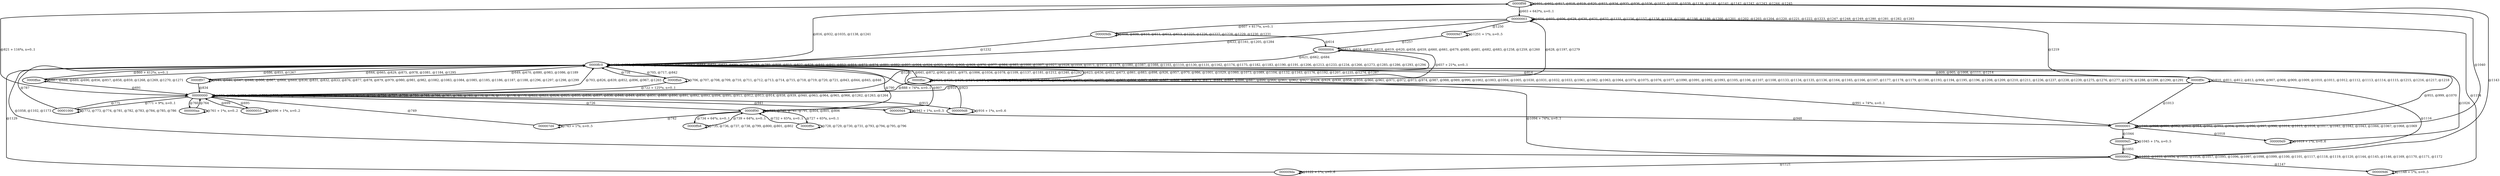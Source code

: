 digraph G {
        node [style=rounded, penwidth=3, fontsize=20, shape=oval];
        "0000ff98" -> "0000ff98" [label="@601, @602, @817, @818, @819, @820, @933, @934, @935, @936, @1036, @1037, @1038, @1039, @1139, @1140, @1141, @1142, @1242, @1243, @1244, @1245", color=black,arrowsize=1,style=bold,penwidth=3,fontsize=20];
"0000ff98" -> "00000003" [label="@603 + 643*n, n=0..1", color=black,arrowsize=1,style=bold,penwidth=3,fontsize=20];
"00000003" -> "00000003" [label="@604, @605, @606, @629, @630, @631, @632, @1155, @1156, @1157, @1158, @1159, @1160, @1198, @1199, @1200, @1201, @1202, @1203, @1204, @1220, @1221, @1222, @1223, @1247, @1248, @1249, @1280, @1281, @1282, @1283", color=black,arrowsize=1,style=bold,penwidth=3,fontsize=20];
"00000003" -> "000009db" [label="@607 + 617*n, n=0..1", color=black,arrowsize=1,style=bold,penwidth=3,fontsize=20];
"000009db" -> "000009db" [label="@608, @609, @610, @611, @612, @613, @1225, @1226, @1227, @1228, @1229, @1230, @1231", color=black,arrowsize=1,style=bold,penwidth=3,fontsize=20];
"000009db" -> "00000004" [label="@614", color=black,arrowsize=1,style=bold,penwidth=3,fontsize=20];
"00000004" -> "00000004" [label="@615, @616, @617, @618, @619, @620, @658, @659, @660, @661, @679, @680, @681, @682, @683, @1258, @1259, @1260", color=black,arrowsize=1,style=bold,penwidth=3,fontsize=20];
"00000004" -> "0000ffc0" [label="@621, @662, @684", color=black,arrowsize=1,style=bold,penwidth=3,fontsize=20];
"0000ffc0" -> "0000ffc0" [label="@622, @634, @635, @642, @643, @650, @651, @663, @664, @671, @672, @685, @704, @788, @789, @808, @815, @827, @828, @840, @841, @853, @854, @873, @874, @881, @882, @897, @904, @924, @925, @956, @968, @969, @976, @977, @984, @985, @1000, @1007, @1027, @1028, @1059, @1071, @1072, @1079, @1080, @1087, @1088, @1103, @1110, @1130, @1131, @1162, @1174, @1175, @1182, @1183, @1190, @1191, @1206, @1213, @1233, @1234, @1266, @1273, @1285, @1286, @1293, @1294", color=black,arrowsize=1,style=bold,penwidth=3,fontsize=20];
"0000ffc0" -> "0000ffac" [label="@623, @636, @652, @673, @861, @883, @898, @926, @957, @970, @986, @1001, @1029, @1060, @1073, @1089, @1104, @1132, @1163, @1176, @1192, @1207, @1235, @1274, @1287", color=black,arrowsize=1,style=bold,penwidth=3,fontsize=20];
"0000ffac" -> "0000ffac" [label="@624, @625, @626, @627, @637, @638, @639, @640, @653, @654, @655, @656, @674, @675, @676, @677, @862, @863, @864, @865, @866, @867, @868, @869, @870, @871, @884, @885, @886, @887, @899, @900, @901, @902, @927, @928, @929, @930, @958, @959, @960, @961, @971, @972, @973, @974, @987, @988, @989, @990, @1002, @1003, @1004, @1005, @1030, @1031, @1032, @1033, @1061, @1062, @1063, @1064, @1074, @1075, @1076, @1077, @1090, @1091, @1092, @1093, @1105, @1106, @1107, @1108, @1133, @1134, @1135, @1136, @1164, @1165, @1166, @1167, @1177, @1178, @1179, @1180, @1193, @1194, @1195, @1196, @1208, @1209, @1210, @1211, @1236, @1237, @1238, @1239, @1275, @1276, @1277, @1278, @1288, @1289, @1290, @1291", color=black,arrowsize=1,style=bold,penwidth=3,fontsize=20];
"0000ffac" -> "00000003" [label="@628, @1197, @1279", color=black,arrowsize=1,style=bold,penwidth=3,fontsize=20];
"00000003" -> "0000ffc0" [label="@633, @1161, @1205, @1284", color=black,arrowsize=1,style=bold,penwidth=3,fontsize=20];
"0000ffac" -> "0000ffc0" [label="@641, @872, @903, @931, @975, @1006, @1034, @1078, @1109, @1137, @1181, @1212, @1240, @1292", color=black,arrowsize=1,style=bold,penwidth=3,fontsize=20];
"0000ffc0" -> "0000ff97" [label="@644, @665, @829, @875, @978, @1081, @1184, @1295", color=black,arrowsize=1,style=bold,penwidth=3,fontsize=20];
"0000ff97" -> "0000ff97" [label="@645, @646, @647, @648, @666, @667, @668, @669, @830, @831, @832, @833, @876, @877, @878, @879, @979, @980, @981, @982, @1082, @1083, @1084, @1085, @1185, @1186, @1187, @1188, @1296, @1297, @1298, @1299", color=black,arrowsize=1,style=bold,penwidth=3,fontsize=20];
"0000ff97" -> "0000ffc0" [label="@649, @670, @880, @983, @1086, @1189", color=black,arrowsize=1,style=bold,penwidth=3,fontsize=20];
"0000ffac" -> "00000004" [label="@657 + 21*n, n=0..1", color=black,arrowsize=1,style=bold,penwidth=3,fontsize=20];
"0000ffc0" -> "0000ffaa" [label="@686, @855, @1267", color=black,arrowsize=1,style=bold,penwidth=3,fontsize=20];
"0000ffaa" -> "0000ffaa" [label="@687, @688, @689, @690, @856, @857, @858, @859, @1268, @1269, @1270, @1271", color=black,arrowsize=1,style=bold,penwidth=3,fontsize=20];
"0000ffaa" -> "00000000" [label="@691", color=black,arrowsize=1,style=bold,penwidth=3,fontsize=20];
"00000000" -> "00000000" [label="@692, @693, @694, @700, @701, @702, @723, @724, @725, @750, @751, @752, @753, @754, @755, @756, @757, @758, @759, @765, @766, @767, @768, @769, @770, @776, @777, @778, @779, @822, @823, @824, @825, @835, @836, @837, @838, @848, @849, @850, @851, @889, @890, @891, @892, @893, @894, @895, @911, @912, @913, @914, @938, @939, @940, @963, @964, @965, @966, @1262, @1263, @1264", color=black,arrowsize=1,style=bold,penwidth=3,fontsize=20];
"00000000" -> "00000055" [label="@695", color=black,arrowsize=1,style=bold,penwidth=3,fontsize=20];
"00000055" -> "00000055" [label="@696 + 1*n, n=0..2", color=black,arrowsize=1,style=bold,penwidth=3,fontsize=20];
"00000055" -> "00000000" [label="@699", color=black,arrowsize=1,style=bold,penwidth=3,fontsize=20];
"00000000" -> "0000ffc0" [label="@703, @826, @839, @852, @896, @967, @1265", color=black,arrowsize=1,style=bold,penwidth=3,fontsize=20];
"0000ffc0" -> "0000ffab" [label="@705, @717, @842", color=black,arrowsize=1,style=bold,penwidth=3,fontsize=20];
"0000ffab" -> "0000ffab" [label="@706, @707, @708, @709, @710, @711, @712, @713, @714, @715, @718, @719, @720, @721, @843, @844, @845, @846", color=black,arrowsize=1,style=bold,penwidth=3,fontsize=20];
"0000ffab" -> "0000ffc0" [label="@716", color=black,arrowsize=1,style=bold,penwidth=3,fontsize=20];
"0000ffab" -> "00000000" [label="@722 + 125*n, n=0..1", color=black,arrowsize=1,style=bold,penwidth=3,fontsize=20];
"00000000" -> "0000ff90" [label="@726", color=black,arrowsize=1,style=bold,penwidth=3,fontsize=20];
"0000ff90" -> "0000ffbc" [label="@727 + 65*n, n=0..1", color=black,arrowsize=1,style=bold,penwidth=3,fontsize=20];
"0000ffbc" -> "0000ffbc" [label="@728, @729, @730, @731, @793, @794, @795, @796", color=black,arrowsize=1,style=bold,penwidth=3,fontsize=20];
"0000ffbc" -> "0000ff90" [label="@732 + 65*n, n=0..1", color=black,arrowsize=1,style=bold,penwidth=3,fontsize=20];
"0000ff90" -> "0000ff90" [label="@733, @740, @741, @791, @804, @805, @806", color=black,arrowsize=1,style=bold,penwidth=3,fontsize=20];
"0000ff90" -> "0000ffb8" [label="@734 + 64*n, n=0..1", color=black,arrowsize=1,style=bold,penwidth=3,fontsize=20];
"0000ffb8" -> "0000ffb8" [label="@735, @736, @737, @738, @799, @800, @801, @802", color=black,arrowsize=1,style=bold,penwidth=3,fontsize=20];
"0000ffb8" -> "0000ff90" [label="@739 + 64*n, n=0..1", color=black,arrowsize=1,style=bold,penwidth=3,fontsize=20];
"0000ff90" -> "000007d4" [label="@742", color=black,arrowsize=1,style=bold,penwidth=3,fontsize=20];
"000007d4" -> "000007d4" [label="@743 + 1*n, n=0..5", color=black,arrowsize=1,style=bold,penwidth=3,fontsize=20];
"000007d4" -> "00000000" [label="@749", color=black,arrowsize=1,style=bold,penwidth=3,fontsize=20];
"00000000" -> "000000aa" [label="@760", color=black,arrowsize=1,style=bold,penwidth=3,fontsize=20];
"000000aa" -> "000000aa" [label="@761 + 1*n, n=0..2", color=black,arrowsize=1,style=bold,penwidth=3,fontsize=20];
"000000aa" -> "00000000" [label="@764", color=black,arrowsize=1,style=bold,penwidth=3,fontsize=20];
"00000000" -> "00001000" [label="@771 + 9*n, n=0..1", color=black,arrowsize=1,style=bold,penwidth=3,fontsize=20];
"00001000" -> "00001000" [label="@772, @773, @774, @781, @782, @783, @784, @785, @786", color=black,arrowsize=1,style=bold,penwidth=3,fontsize=20];
"00001000" -> "00000000" [label="@775", color=black,arrowsize=1,style=bold,penwidth=3,fontsize=20];
"00001000" -> "0000ffc0" [label="@787", color=black,arrowsize=1,style=bold,penwidth=3,fontsize=20];
"0000ffc0" -> "0000ff90" [label="@790", color=black,arrowsize=1,style=bold,penwidth=3,fontsize=20];
"0000ff90" -> "0000ffc0" [label="@807", color=black,arrowsize=1,style=bold,penwidth=3,fontsize=20];
"0000ffc0" -> "0000ff9c" [label="@809, @905, @1008, @1111, @1214", color=black,arrowsize=1,style=bold,penwidth=3,fontsize=20];
"0000ff9c" -> "0000ff9c" [label="@810, @811, @812, @813, @906, @907, @908, @909, @1009, @1010, @1011, @1012, @1112, @1113, @1114, @1115, @1215, @1216, @1217, @1218", color=black,arrowsize=1,style=bold,penwidth=3,fontsize=20];
"0000ff9c" -> "0000ffc0" [label="@814", color=black,arrowsize=1,style=bold,penwidth=3,fontsize=20];
"0000ffc0" -> "0000ff98" [label="@816, @932, @1035, @1138, @1241", color=black,arrowsize=1,style=bold,penwidth=3,fontsize=20];
"0000ff98" -> "00000000" [label="@821 + 116*n, n=0..1", color=black,arrowsize=1,style=bold,penwidth=3,fontsize=20];
"0000ff97" -> "00000000" [label="@834", color=black,arrowsize=1,style=bold,penwidth=3,fontsize=20];
"0000ffaa" -> "0000ffc0" [label="@860 + 412*n, n=0..1", color=black,arrowsize=1,style=bold,penwidth=3,fontsize=20];
"0000ffac" -> "00000000" [label="@888 + 74*n, n=0..1", color=black,arrowsize=1,style=bold,penwidth=3,fontsize=20];
"0000ff9c" -> "00000000" [label="@910", color=black,arrowsize=1,style=bold,penwidth=3,fontsize=20];
"00000000" -> "000009d8" [label="@915", color=black,arrowsize=1,style=bold,penwidth=3,fontsize=20];
"000009d8" -> "000009d8" [label="@916 + 1*n, n=0..6", color=black,arrowsize=1,style=bold,penwidth=3,fontsize=20];
"000009d8" -> "0000ffc0" [label="@923", color=black,arrowsize=1,style=bold,penwidth=3,fontsize=20];
"00000000" -> "000009d4" [label="@941", color=black,arrowsize=1,style=bold,penwidth=3,fontsize=20];
"000009d4" -> "000009d4" [label="@942 + 1*n, n=0..5", color=black,arrowsize=1,style=bold,penwidth=3,fontsize=20];
"000009d4" -> "00000001" [label="@948", color=black,arrowsize=1,style=bold,penwidth=3,fontsize=20];
"00000001" -> "00000001" [label="@949, @950, @951, @952, @953, @954, @992, @993, @994, @995, @996, @997, @998, @1014, @1015, @1016, @1017, @1041, @1042, @1043, @1066, @1067, @1068, @1069", color=black,arrowsize=1,style=bold,penwidth=3,fontsize=20];
"00000001" -> "0000ffc0" [label="@955, @999, @1070", color=black,arrowsize=1,style=bold,penwidth=3,fontsize=20];
"0000ffac" -> "00000001" [label="@991 + 74*n, n=0..1", color=black,arrowsize=1,style=bold,penwidth=3,fontsize=20];
"0000ff9c" -> "00000001" [label="@1013", color=black,arrowsize=1,style=bold,penwidth=3,fontsize=20];
"00000001" -> "000009d9" [label="@1018", color=black,arrowsize=1,style=bold,penwidth=3,fontsize=20];
"000009d9" -> "000009d9" [label="@1019 + 1*n, n=0..6", color=black,arrowsize=1,style=bold,penwidth=3,fontsize=20];
"000009d9" -> "0000ffc0" [label="@1026", color=black,arrowsize=1,style=bold,penwidth=3,fontsize=20];
"0000ff98" -> "00000001" [label="@1040", color=black,arrowsize=1,style=bold,penwidth=3,fontsize=20];
"00000001" -> "000009d5" [label="@1044", color=black,arrowsize=1,style=bold,penwidth=3,fontsize=20];
"000009d5" -> "000009d5" [label="@1045 + 1*n, n=0..5", color=black,arrowsize=1,style=bold,penwidth=3,fontsize=20];
"000009d5" -> "00000002" [label="@1051", color=black,arrowsize=1,style=bold,penwidth=3,fontsize=20];
"00000002" -> "00000002" [label="@1052, @1053, @1054, @1055, @1056, @1057, @1095, @1096, @1097, @1098, @1099, @1100, @1101, @1117, @1118, @1119, @1120, @1144, @1145, @1146, @1169, @1170, @1171, @1172", color=black,arrowsize=1,style=bold,penwidth=3,fontsize=20];
"00000002" -> "0000ffc0" [label="@1058, @1102, @1173", color=black,arrowsize=1,style=bold,penwidth=3,fontsize=20];
"0000ffac" -> "00000002" [label="@1094 + 74*n, n=0..1", color=black,arrowsize=1,style=bold,penwidth=3,fontsize=20];
"0000ff9c" -> "00000002" [label="@1116", color=black,arrowsize=1,style=bold,penwidth=3,fontsize=20];
"00000002" -> "000009da" [label="@1121", color=black,arrowsize=1,style=bold,penwidth=3,fontsize=20];
"000009da" -> "000009da" [label="@1122 + 1*n, n=0..6", color=black,arrowsize=1,style=bold,penwidth=3,fontsize=20];
"000009da" -> "0000ffc0" [label="@1129", color=black,arrowsize=1,style=bold,penwidth=3,fontsize=20];
"0000ff98" -> "00000002" [label="@1143", color=black,arrowsize=1,style=bold,penwidth=3,fontsize=20];
"00000002" -> "000009d6" [label="@1147", color=black,arrowsize=1,style=bold,penwidth=3,fontsize=20];
"000009d6" -> "000009d6" [label="@1148 + 1*n, n=0..5", color=black,arrowsize=1,style=bold,penwidth=3,fontsize=20];
"000009d6" -> "00000003" [label="@1154", color=black,arrowsize=1,style=bold,penwidth=3,fontsize=20];
"0000ff9c" -> "00000003" [label="@1219", color=black,arrowsize=1,style=bold,penwidth=3,fontsize=20];
"000009db" -> "0000ffc0" [label="@1232", color=black,arrowsize=1,style=bold,penwidth=3,fontsize=20];
"00000003" -> "000009d7" [label="@1250", color=black,arrowsize=1,style=bold,penwidth=3,fontsize=20];
"000009d7" -> "000009d7" [label="@1251 + 1*n, n=0..5", color=black,arrowsize=1,style=bold,penwidth=3,fontsize=20];
"000009d7" -> "00000004" [label="@1257", color=black,arrowsize=1,style=bold,penwidth=3,fontsize=20];
"00000004" -> "00000000" [label="@1261", color=black,arrowsize=1,style=bold,penwidth=3,fontsize=20];
}
